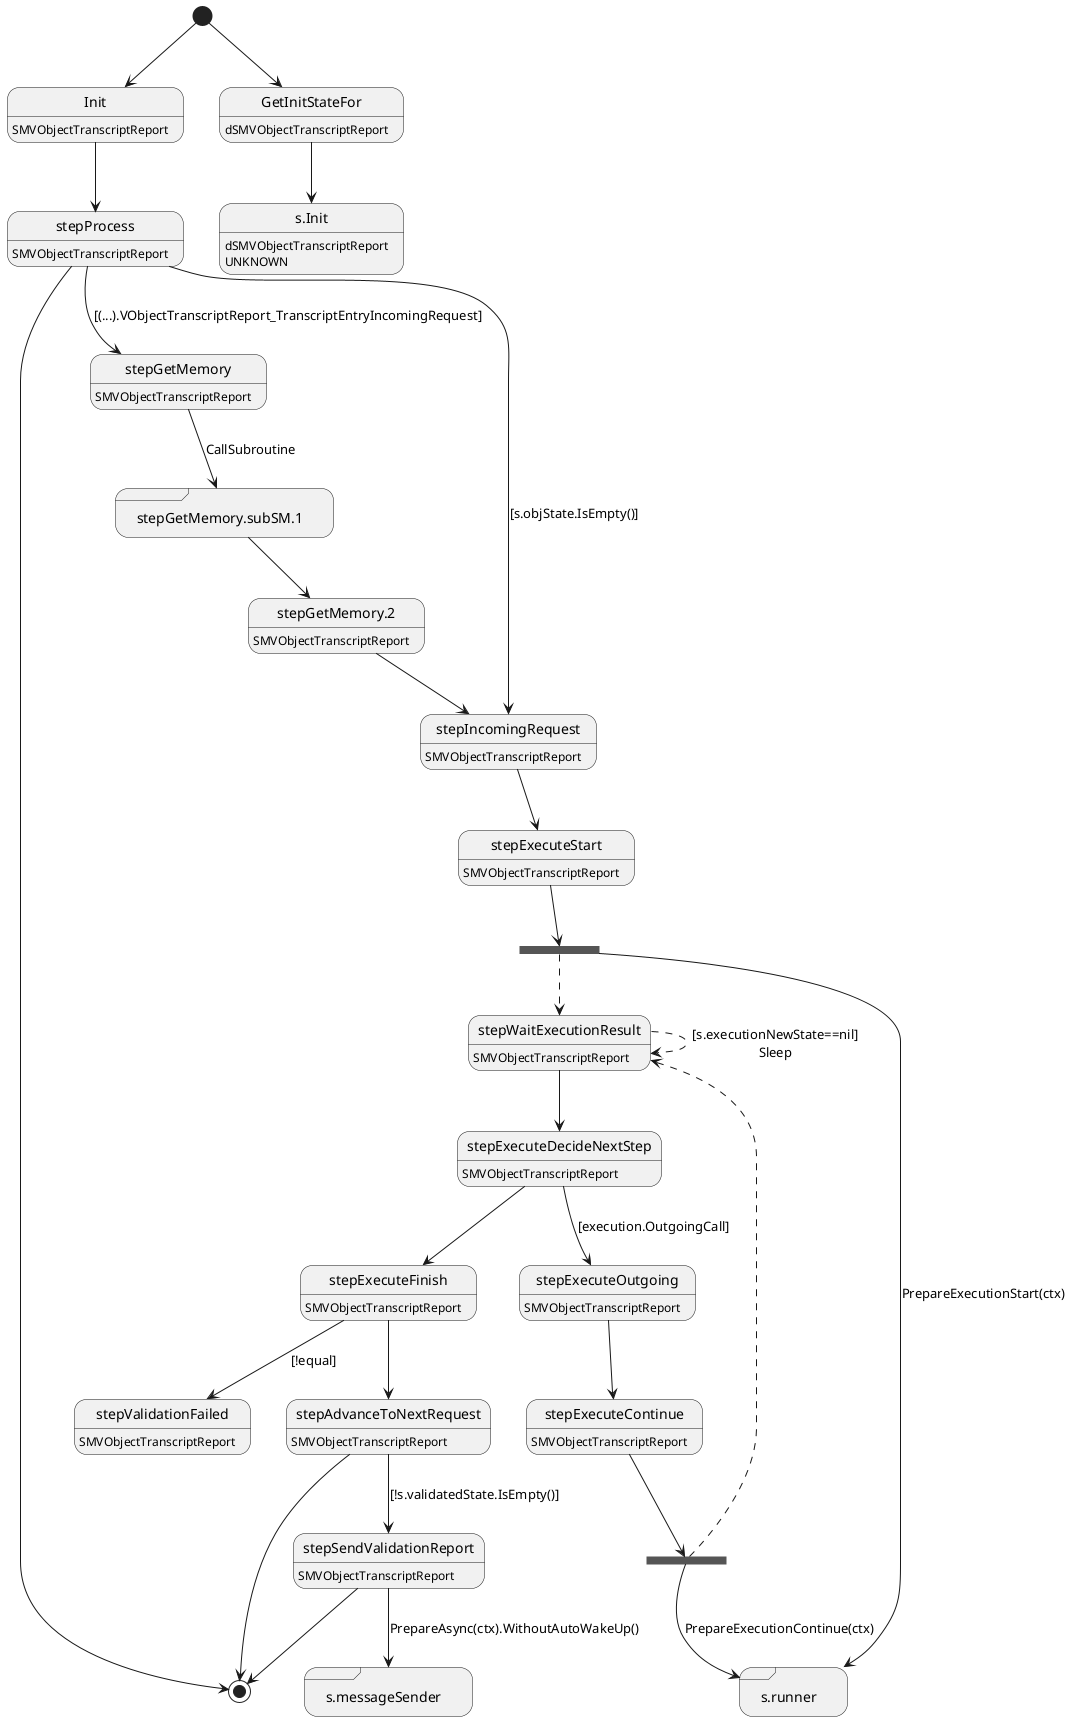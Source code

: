 @startuml
state "Init" as T01_S001
T01_S001 : SMVObjectTranscriptReport
[*] --> T01_S001
T01_S001 --> T01_S002
state "s.messageSender" as T01_S017 <<sdlreceive>>
state "s.runner" as T01_S008 <<sdlreceive>>
T01_S008 : DUPLICATE
state "stepAdvanceToNextRequest" as T01_S015
T01_S015 : SMVObjectTranscriptReport
T01_S015 --> T01_S016 : [!s.validatedState.IsEmpty()]
T01_S015 --> [*]
state "stepExecuteContinue" as T01_S009
T01_S009 : SMVObjectTranscriptReport
state T01_U001 <<fork>>
T01_S009 --> T01_U001
T01_U001 --> T01_S008 : PrepareExecutionContinue(ctx)
T01_U001 --[dashed]> T01_S010
state "stepExecuteDecideNextStep" as T01_S011
T01_S011 : SMVObjectTranscriptReport
T01_S011 --> T01_S012 : [execution.OutgoingCall]
T01_S011 --> T01_S013
state "stepExecuteFinish" as T01_S013
T01_S013 : SMVObjectTranscriptReport
T01_S013 --> T01_S014 : [!equal]
T01_S013 --> T01_S015
state "stepExecuteOutgoing" as T01_S012
T01_S012 : SMVObjectTranscriptReport
T01_S012 --> T01_S009
state "stepExecuteStart" as T01_S007
T01_S007 : SMVObjectTranscriptReport
state T01_U002 <<fork>>
T01_S007 --> T01_U002
T01_U002 --> T01_S008 : PrepareExecutionStart(ctx)
T01_U002 --[dashed]> T01_S010
state "stepGetMemory" as T01_S003
T01_S003 : SMVObjectTranscriptReport
T01_S003 --> T01_S004 : CallSubroutine
state "stepGetMemory.2" as T01_S005
T01_S005 : SMVObjectTranscriptReport
T01_S005 --> T01_S006
state "stepGetMemory.subSM.1" as T01_S004 <<sdlreceive>>
T01_S004 --> T01_S005
state "stepIncomingRequest" as T01_S006
T01_S006 : SMVObjectTranscriptReport
T01_S006 --> T01_S007
state "stepProcess" as T01_S002
T01_S002 : SMVObjectTranscriptReport
T01_S002 --> T01_S006 : [s.objState.IsEmpty()]
T01_S002 --> T01_S003 : [(...).VObjectTranscriptReport_TranscriptEntryIncomingRequest]
T01_S002 --> [*]
state "stepSendValidationReport" as T01_S016
T01_S016 : SMVObjectTranscriptReport
T01_S016 --> T01_S017 : PrepareAsync(ctx).WithoutAutoWakeUp()
T01_S016 --> [*]
state "stepValidationFailed" as T01_S014
T01_S014 : SMVObjectTranscriptReport
state "stepWaitExecutionResult" as T01_S010
T01_S010 : SMVObjectTranscriptReport
T01_S010 --[dashed]> T01_S010 : [s.executionNewState==nil]\nSleep
T01_S010 --> T01_S011
state "GetInitStateFor" as T00_S001
T00_S001 : dSMVObjectTranscriptReport
[*] --> T00_S001
state "s.Init" as T00_U003
T00_U003 : dSMVObjectTranscriptReport
T00_U003 : UNKNOWN 
T00_S001 --> T00_U003
@enduml
